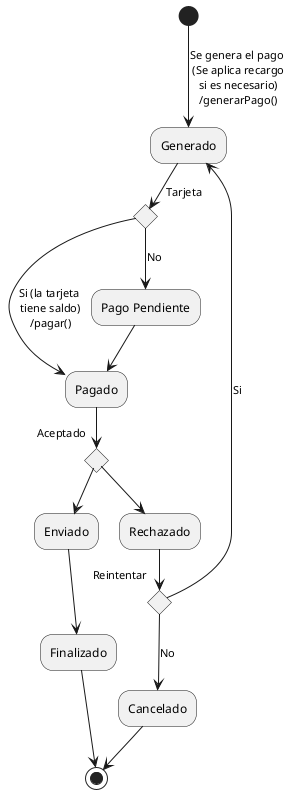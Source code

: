 @startuml MetodoPago
(*) --> [Se genera el pago\n (Se aplica recargo\n si es necesario)\n /generarPago()]Generado
if "Tarjeta" then
    -->[Si (la tarjeta\n tiene saldo)\n /pagar()] Pagado
else
    --> [No] Pago Pendiente
    --> Pagado
if "Aceptado" then
    --> Enviado
    --> Finalizado
    --> (*)
else
    --> Rechazado
    if "Reintentar" then
        --> [Si]Generado
    else
        --> [No]Cancelado
        --> (*)
    
    
@enduml